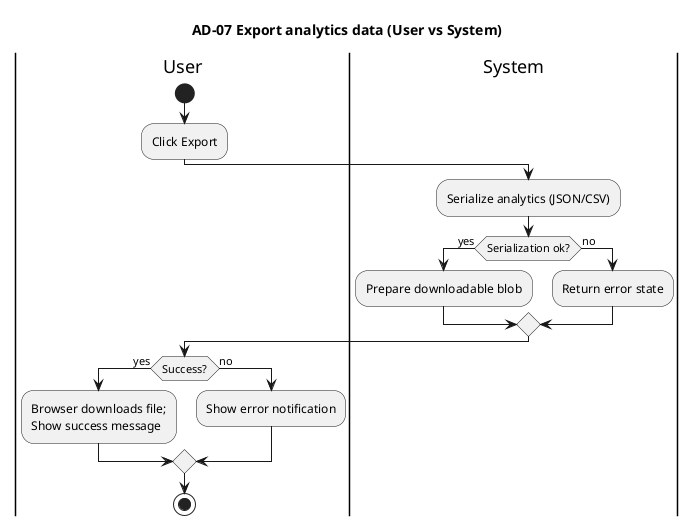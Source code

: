 @startuml
title AD-07 Export analytics data (User vs System)
skinparam linetype ortho

|User|


start
|User|
  :Click Export;

|System|
  :Serialize analytics (JSON/CSV);
  if (Serialization ok?) then (yes)
    :Prepare downloadable blob;
  else (no)
    :Return error state;
  endif

|User|
  if (Success?) then (yes)
    :Browser downloads file;\nShow success message;
  else (no)
    :Show error notification;
  endif

stop

@enduml


